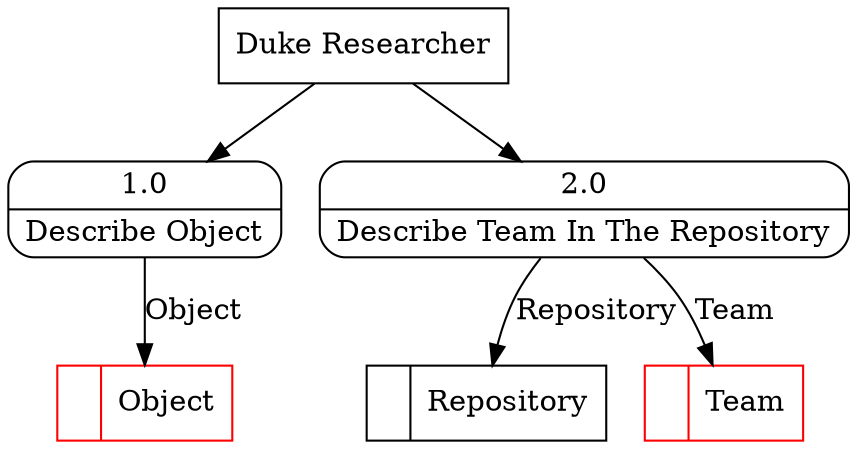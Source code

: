 digraph dfd2{ 
node[shape=record]
200 [label="<f0>  |<f1> Repository " ];
201 [label="<f0>  |<f1> Team " color=red];
202 [label="<f0>  |<f1> Object " color=red];
203 [label="Duke Researcher" shape=box];
204 [label="{<f0> 1.0|<f1> Describe Object }" shape=Mrecord];
205 [label="{<f0> 2.0|<f1> Describe Team In The Repository }" shape=Mrecord];
203 -> 204
203 -> 205
204 -> 202 [label="Object"]
205 -> 201 [label="Team"]
205 -> 200 [label="Repository"]
}